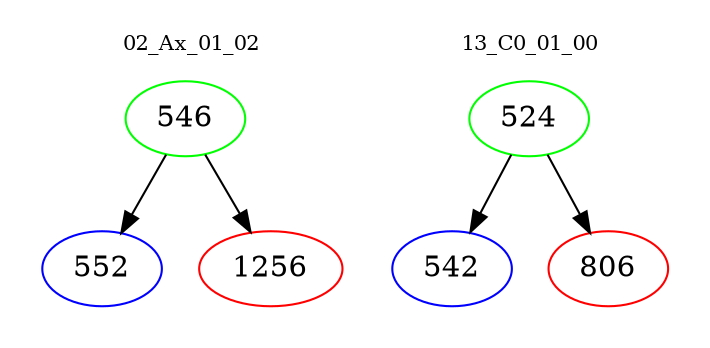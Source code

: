 digraph{
subgraph cluster_0 {
color = white
label = "02_Ax_01_02";
fontsize=10;
T0_546 [label="546", color="green"]
T0_546 -> T0_552 [color="black"]
T0_552 [label="552", color="blue"]
T0_546 -> T0_1256 [color="black"]
T0_1256 [label="1256", color="red"]
}
subgraph cluster_1 {
color = white
label = "13_C0_01_00";
fontsize=10;
T1_524 [label="524", color="green"]
T1_524 -> T1_542 [color="black"]
T1_542 [label="542", color="blue"]
T1_524 -> T1_806 [color="black"]
T1_806 [label="806", color="red"]
}
}
